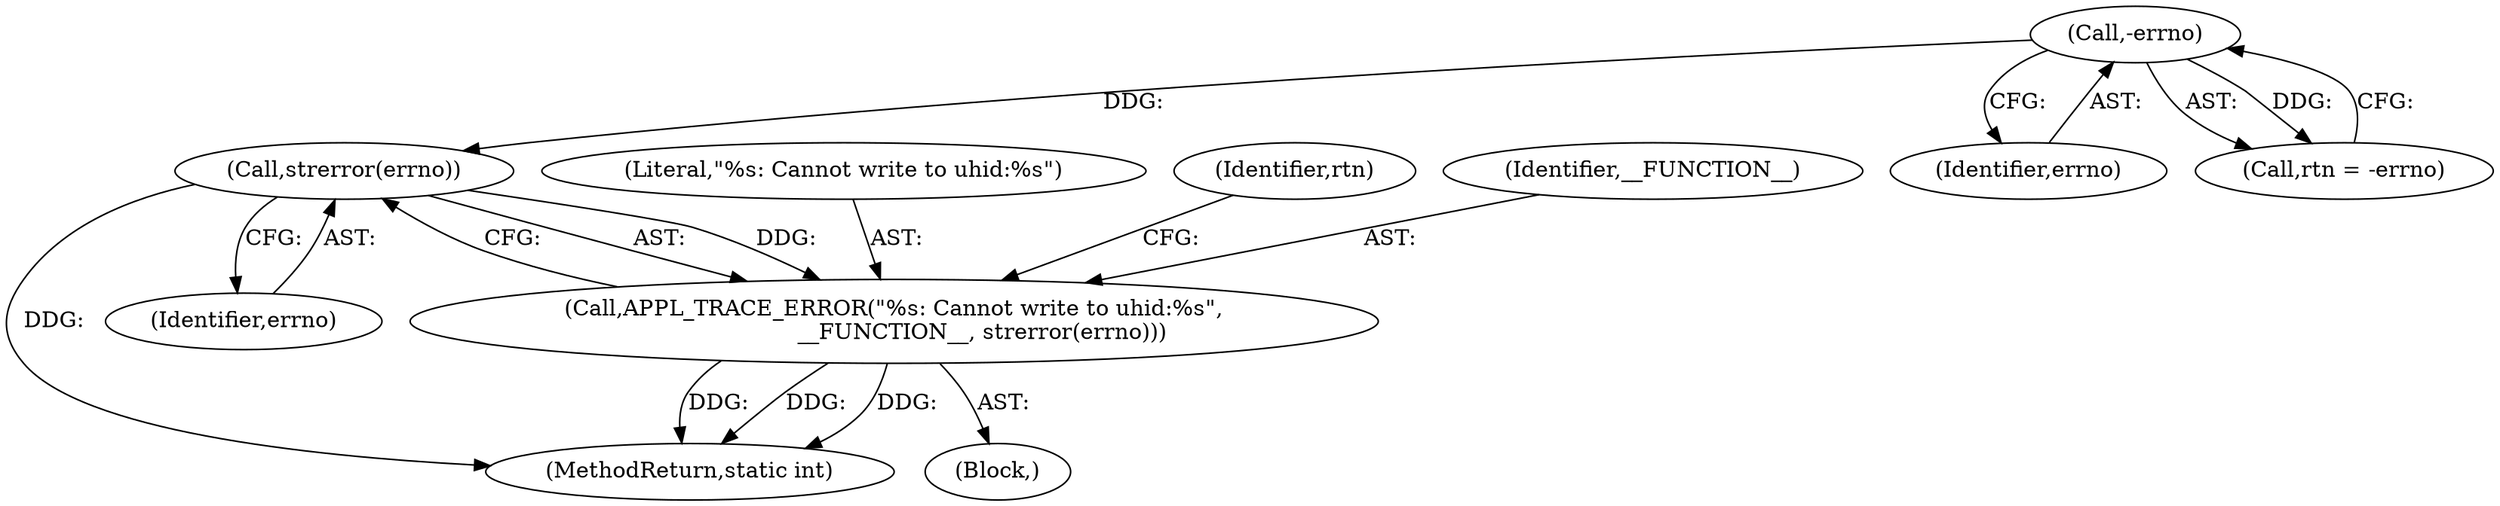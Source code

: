 digraph "0_Android_472271b153c5dc53c28beac55480a8d8434b2d5c_10@API" {
"1000127" [label="(Call,strerror(errno))"];
"1000122" [label="(Call,-errno)"];
"1000124" [label="(Call,APPL_TRACE_ERROR(\"%s: Cannot write to uhid:%s\",\n                         __FUNCTION__, strerror(errno)))"];
"1000127" [label="(Call,strerror(errno))"];
"1000153" [label="(MethodReturn,static int)"];
"1000123" [label="(Identifier,errno)"];
"1000125" [label="(Literal,\"%s: Cannot write to uhid:%s\")"];
"1000130" [label="(Identifier,rtn)"];
"1000120" [label="(Call,rtn = -errno)"];
"1000122" [label="(Call,-errno)"];
"1000128" [label="(Identifier,errno)"];
"1000124" [label="(Call,APPL_TRACE_ERROR(\"%s: Cannot write to uhid:%s\",\n                         __FUNCTION__, strerror(errno)))"];
"1000118" [label="(Block,)"];
"1000126" [label="(Identifier,__FUNCTION__)"];
"1000127" -> "1000124"  [label="AST: "];
"1000127" -> "1000128"  [label="CFG: "];
"1000128" -> "1000127"  [label="AST: "];
"1000124" -> "1000127"  [label="CFG: "];
"1000127" -> "1000153"  [label="DDG: "];
"1000127" -> "1000124"  [label="DDG: "];
"1000122" -> "1000127"  [label="DDG: "];
"1000122" -> "1000120"  [label="AST: "];
"1000122" -> "1000123"  [label="CFG: "];
"1000123" -> "1000122"  [label="AST: "];
"1000120" -> "1000122"  [label="CFG: "];
"1000122" -> "1000120"  [label="DDG: "];
"1000124" -> "1000118"  [label="AST: "];
"1000125" -> "1000124"  [label="AST: "];
"1000126" -> "1000124"  [label="AST: "];
"1000130" -> "1000124"  [label="CFG: "];
"1000124" -> "1000153"  [label="DDG: "];
"1000124" -> "1000153"  [label="DDG: "];
"1000124" -> "1000153"  [label="DDG: "];
}
